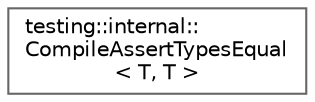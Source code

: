 digraph "クラス階層図"
{
 // LATEX_PDF_SIZE
  bgcolor="transparent";
  edge [fontname=Helvetica,fontsize=10,labelfontname=Helvetica,labelfontsize=10];
  node [fontname=Helvetica,fontsize=10,shape=box,height=0.2,width=0.4];
  rankdir="LR";
  Node0 [id="Node000000",label="testing::internal::\lCompileAssertTypesEqual\l\< T, T \>",height=0.2,width=0.4,color="grey40", fillcolor="white", style="filled",URL="$structtesting_1_1internal_1_1_compile_assert_types_equal_3_01_t_00_01_t_01_4.html",tooltip=" "];
}
